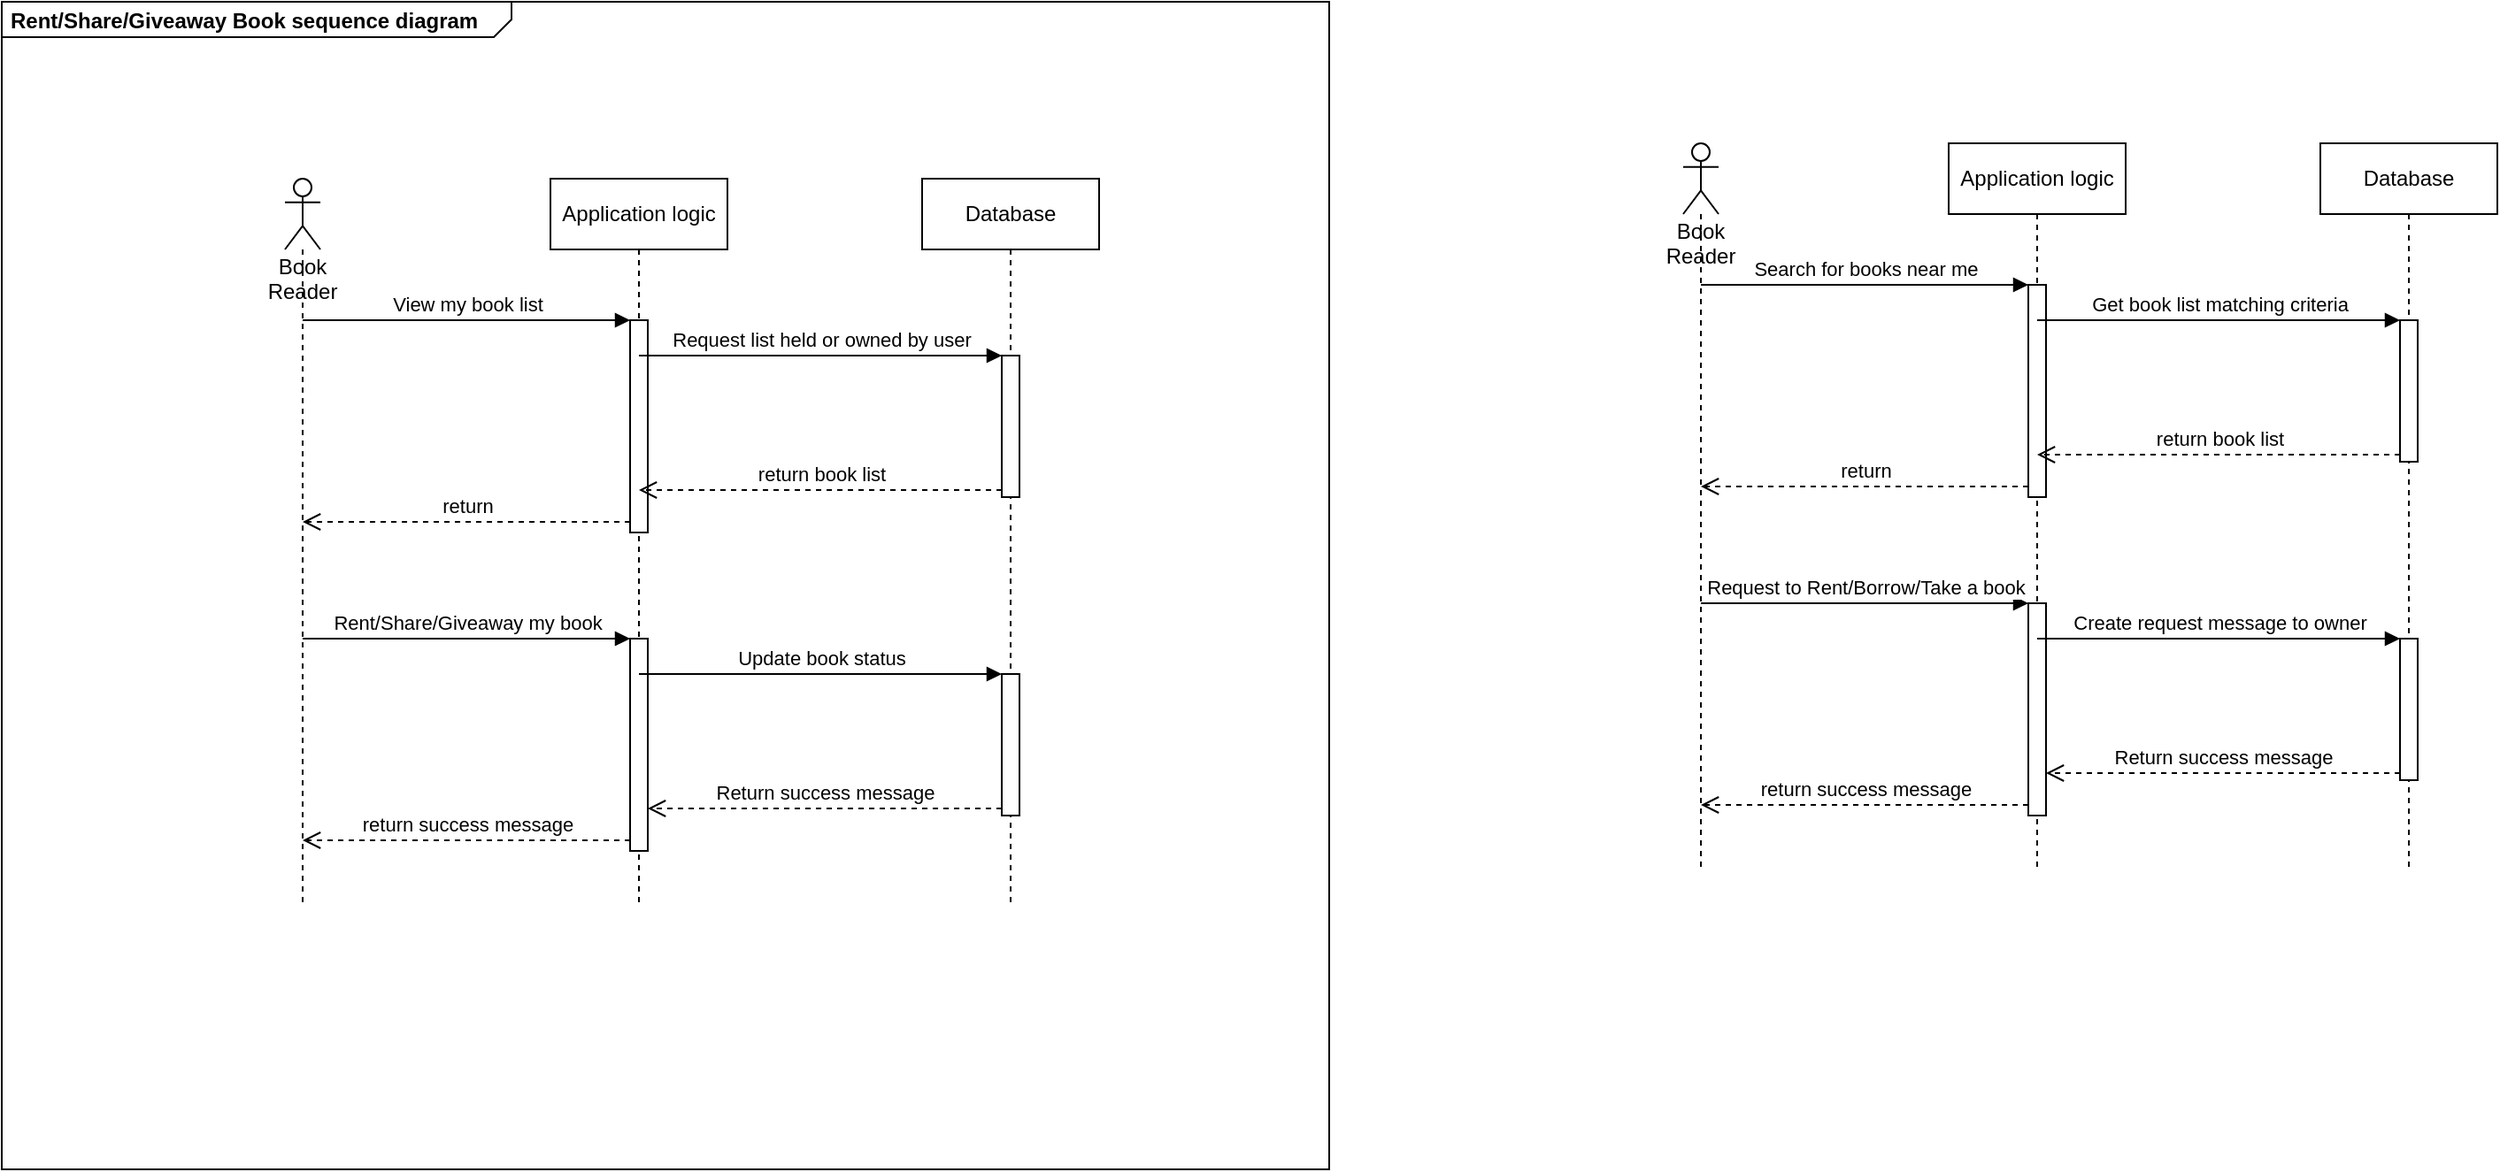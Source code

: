 <mxfile version="16.5.6" type="device"><diagram id="kgpKYQtTHZ0yAKxKKP6v" name="Page-1"><mxGraphModel dx="539" dy="534" grid="1" gridSize="10" guides="1" tooltips="1" connect="1" arrows="1" fold="1" page="1" pageScale="1" pageWidth="850" pageHeight="1100" math="0" shadow="0"><root><mxCell id="0"/><mxCell id="1" parent="0"/><mxCell id="5T2L3k0ihHwn8A4i9E5Q-39" value="&lt;p style=&quot;margin: 0px ; margin-top: 4px ; margin-left: 5px ; text-align: left&quot;&gt;&lt;b&gt;Rent/Share/Giveaway Book sequence diagram&lt;/b&gt;&lt;/p&gt;&lt;b&gt;&lt;br&gt;&lt;/b&gt;" style="html=1;shape=mxgraph.sysml.package;overflow=fill;labelX=288.86;align=left;spacingLeft=5;verticalAlign=top;spacingTop=-3;fillColor=none;" vertex="1" parent="1"><mxGeometry x="40" y="30" width="750" height="660" as="geometry"/></mxCell><mxCell id="5T2L3k0ihHwn8A4i9E5Q-40" value="Book Reader" style="shape=umlLifeline;participant=umlActor;perimeter=lifelinePerimeter;whiteSpace=wrap;html=1;container=1;collapsible=0;recursiveResize=0;verticalAlign=top;spacingTop=36;outlineConnect=0;" vertex="1" parent="1"><mxGeometry x="200" y="130" width="20" height="410" as="geometry"/></mxCell><mxCell id="5T2L3k0ihHwn8A4i9E5Q-41" value="Application logic" style="shape=umlLifeline;perimeter=lifelinePerimeter;whiteSpace=wrap;html=1;container=1;collapsible=0;recursiveResize=0;outlineConnect=0;" vertex="1" parent="1"><mxGeometry x="350" y="130" width="100" height="410" as="geometry"/></mxCell><mxCell id="5T2L3k0ihHwn8A4i9E5Q-42" value="" style="html=1;points=[];perimeter=orthogonalPerimeter;" vertex="1" parent="5T2L3k0ihHwn8A4i9E5Q-41"><mxGeometry x="45" y="80" width="10" height="120" as="geometry"/></mxCell><mxCell id="5T2L3k0ihHwn8A4i9E5Q-43" value="" style="html=1;points=[];perimeter=orthogonalPerimeter;" vertex="1" parent="5T2L3k0ihHwn8A4i9E5Q-41"><mxGeometry x="45" y="260" width="10" height="120" as="geometry"/></mxCell><mxCell id="5T2L3k0ihHwn8A4i9E5Q-44" value="Database" style="shape=umlLifeline;perimeter=lifelinePerimeter;whiteSpace=wrap;html=1;container=1;collapsible=0;recursiveResize=0;outlineConnect=0;" vertex="1" parent="1"><mxGeometry x="560" y="130" width="100" height="410" as="geometry"/></mxCell><mxCell id="5T2L3k0ihHwn8A4i9E5Q-45" value="" style="html=1;points=[];perimeter=orthogonalPerimeter;" vertex="1" parent="5T2L3k0ihHwn8A4i9E5Q-44"><mxGeometry x="45" y="100" width="10" height="80" as="geometry"/></mxCell><mxCell id="5T2L3k0ihHwn8A4i9E5Q-46" value="" style="html=1;points=[];perimeter=orthogonalPerimeter;" vertex="1" parent="5T2L3k0ihHwn8A4i9E5Q-44"><mxGeometry x="45" y="280" width="10" height="80" as="geometry"/></mxCell><mxCell id="5T2L3k0ihHwn8A4i9E5Q-47" value="View my book list" style="html=1;verticalAlign=bottom;endArrow=block;entryX=0;entryY=0;rounded=0;" edge="1" parent="1" source="5T2L3k0ihHwn8A4i9E5Q-40" target="5T2L3k0ihHwn8A4i9E5Q-42"><mxGeometry relative="1" as="geometry"><mxPoint x="325" y="210" as="sourcePoint"/></mxGeometry></mxCell><mxCell id="5T2L3k0ihHwn8A4i9E5Q-48" value="return" style="html=1;verticalAlign=bottom;endArrow=open;dashed=1;endSize=8;exitX=0;exitY=0.95;rounded=0;" edge="1" parent="1" source="5T2L3k0ihHwn8A4i9E5Q-42" target="5T2L3k0ihHwn8A4i9E5Q-40"><mxGeometry relative="1" as="geometry"><mxPoint x="325" y="286" as="targetPoint"/></mxGeometry></mxCell><mxCell id="5T2L3k0ihHwn8A4i9E5Q-49" value="Request list held or owned by user" style="html=1;verticalAlign=bottom;endArrow=block;entryX=0;entryY=0;rounded=0;" edge="1" parent="1" target="5T2L3k0ihHwn8A4i9E5Q-45"><mxGeometry relative="1" as="geometry"><mxPoint x="400" y="230" as="sourcePoint"/></mxGeometry></mxCell><mxCell id="5T2L3k0ihHwn8A4i9E5Q-50" value="return book list" style="html=1;verticalAlign=bottom;endArrow=open;dashed=1;endSize=8;exitX=0;exitY=0.95;rounded=0;" edge="1" parent="1" source="5T2L3k0ihHwn8A4i9E5Q-45"><mxGeometry relative="1" as="geometry"><mxPoint x="400" y="306" as="targetPoint"/></mxGeometry></mxCell><mxCell id="5T2L3k0ihHwn8A4i9E5Q-51" value="Rent/Share/Giveaway my book" style="html=1;verticalAlign=bottom;endArrow=block;entryX=0;entryY=0;rounded=0;" edge="1" parent="1" source="5T2L3k0ihHwn8A4i9E5Q-40" target="5T2L3k0ihHwn8A4i9E5Q-43"><mxGeometry relative="1" as="geometry"><mxPoint x="325" y="390" as="sourcePoint"/></mxGeometry></mxCell><mxCell id="5T2L3k0ihHwn8A4i9E5Q-52" value="return success message" style="html=1;verticalAlign=bottom;endArrow=open;dashed=1;endSize=8;exitX=0;exitY=0.95;rounded=0;" edge="1" parent="1" source="5T2L3k0ihHwn8A4i9E5Q-43" target="5T2L3k0ihHwn8A4i9E5Q-40"><mxGeometry relative="1" as="geometry"><mxPoint x="325" y="466" as="targetPoint"/></mxGeometry></mxCell><mxCell id="5T2L3k0ihHwn8A4i9E5Q-53" value="Update book status" style="html=1;verticalAlign=bottom;endArrow=block;entryX=0;entryY=0;rounded=0;" edge="1" parent="1" source="5T2L3k0ihHwn8A4i9E5Q-41" target="5T2L3k0ihHwn8A4i9E5Q-46"><mxGeometry relative="1" as="geometry"><mxPoint x="535" y="410" as="sourcePoint"/></mxGeometry></mxCell><mxCell id="5T2L3k0ihHwn8A4i9E5Q-54" value="Return success message" style="html=1;verticalAlign=bottom;endArrow=open;dashed=1;endSize=8;exitX=0;exitY=0.95;rounded=0;" edge="1" parent="1" source="5T2L3k0ihHwn8A4i9E5Q-46" target="5T2L3k0ihHwn8A4i9E5Q-43"><mxGeometry relative="1" as="geometry"><mxPoint x="535" y="486" as="targetPoint"/></mxGeometry></mxCell><mxCell id="5T2L3k0ihHwn8A4i9E5Q-56" value="Book Reader" style="shape=umlLifeline;participant=umlActor;perimeter=lifelinePerimeter;whiteSpace=wrap;html=1;container=1;collapsible=0;recursiveResize=0;verticalAlign=top;spacingTop=36;outlineConnect=0;" vertex="1" parent="1"><mxGeometry x="990" y="110" width="20" height="410" as="geometry"/></mxCell><mxCell id="5T2L3k0ihHwn8A4i9E5Q-57" value="Application logic" style="shape=umlLifeline;perimeter=lifelinePerimeter;whiteSpace=wrap;html=1;container=1;collapsible=0;recursiveResize=0;outlineConnect=0;" vertex="1" parent="1"><mxGeometry x="1140" y="110" width="100" height="410" as="geometry"/></mxCell><mxCell id="5T2L3k0ihHwn8A4i9E5Q-58" value="" style="html=1;points=[];perimeter=orthogonalPerimeter;" vertex="1" parent="5T2L3k0ihHwn8A4i9E5Q-57"><mxGeometry x="45" y="80" width="10" height="120" as="geometry"/></mxCell><mxCell id="5T2L3k0ihHwn8A4i9E5Q-59" value="" style="html=1;points=[];perimeter=orthogonalPerimeter;" vertex="1" parent="5T2L3k0ihHwn8A4i9E5Q-57"><mxGeometry x="45" y="260" width="10" height="120" as="geometry"/></mxCell><mxCell id="5T2L3k0ihHwn8A4i9E5Q-60" value="Database" style="shape=umlLifeline;perimeter=lifelinePerimeter;whiteSpace=wrap;html=1;container=1;collapsible=0;recursiveResize=0;outlineConnect=0;" vertex="1" parent="1"><mxGeometry x="1350" y="110" width="100" height="410" as="geometry"/></mxCell><mxCell id="5T2L3k0ihHwn8A4i9E5Q-61" value="" style="html=1;points=[];perimeter=orthogonalPerimeter;" vertex="1" parent="5T2L3k0ihHwn8A4i9E5Q-60"><mxGeometry x="45" y="100" width="10" height="80" as="geometry"/></mxCell><mxCell id="5T2L3k0ihHwn8A4i9E5Q-62" value="" style="html=1;points=[];perimeter=orthogonalPerimeter;" vertex="1" parent="5T2L3k0ihHwn8A4i9E5Q-60"><mxGeometry x="45" y="280" width="10" height="80" as="geometry"/></mxCell><mxCell id="5T2L3k0ihHwn8A4i9E5Q-63" value="Search for books near me" style="html=1;verticalAlign=bottom;endArrow=block;entryX=0;entryY=0;rounded=0;" edge="1" parent="1" source="5T2L3k0ihHwn8A4i9E5Q-56" target="5T2L3k0ihHwn8A4i9E5Q-58"><mxGeometry relative="1" as="geometry"><mxPoint x="1115" y="190" as="sourcePoint"/></mxGeometry></mxCell><mxCell id="5T2L3k0ihHwn8A4i9E5Q-64" value="return" style="html=1;verticalAlign=bottom;endArrow=open;dashed=1;endSize=8;exitX=0;exitY=0.95;rounded=0;" edge="1" parent="1" source="5T2L3k0ihHwn8A4i9E5Q-58" target="5T2L3k0ihHwn8A4i9E5Q-56"><mxGeometry relative="1" as="geometry"><mxPoint x="1115" y="266" as="targetPoint"/></mxGeometry></mxCell><mxCell id="5T2L3k0ihHwn8A4i9E5Q-65" value="Get book list matching criteria" style="html=1;verticalAlign=bottom;endArrow=block;entryX=0;entryY=0;rounded=0;" edge="1" parent="1" target="5T2L3k0ihHwn8A4i9E5Q-61"><mxGeometry relative="1" as="geometry"><mxPoint x="1190" y="210" as="sourcePoint"/></mxGeometry></mxCell><mxCell id="5T2L3k0ihHwn8A4i9E5Q-66" value="return book list" style="html=1;verticalAlign=bottom;endArrow=open;dashed=1;endSize=8;exitX=0;exitY=0.95;rounded=0;" edge="1" parent="1" source="5T2L3k0ihHwn8A4i9E5Q-61"><mxGeometry relative="1" as="geometry"><mxPoint x="1190" y="286" as="targetPoint"/></mxGeometry></mxCell><mxCell id="5T2L3k0ihHwn8A4i9E5Q-67" value="Request to Rent/Borrow/Take a book" style="html=1;verticalAlign=bottom;endArrow=block;entryX=0;entryY=0;rounded=0;" edge="1" parent="1" source="5T2L3k0ihHwn8A4i9E5Q-56" target="5T2L3k0ihHwn8A4i9E5Q-59"><mxGeometry relative="1" as="geometry"><mxPoint x="1115" y="370" as="sourcePoint"/></mxGeometry></mxCell><mxCell id="5T2L3k0ihHwn8A4i9E5Q-68" value="return success message" style="html=1;verticalAlign=bottom;endArrow=open;dashed=1;endSize=8;exitX=0;exitY=0.95;rounded=0;" edge="1" parent="1" source="5T2L3k0ihHwn8A4i9E5Q-59" target="5T2L3k0ihHwn8A4i9E5Q-56"><mxGeometry relative="1" as="geometry"><mxPoint x="1115" y="446" as="targetPoint"/></mxGeometry></mxCell><mxCell id="5T2L3k0ihHwn8A4i9E5Q-69" value="Create request message to owner" style="html=1;verticalAlign=bottom;endArrow=block;entryX=0;entryY=0;rounded=0;" edge="1" parent="1" source="5T2L3k0ihHwn8A4i9E5Q-57" target="5T2L3k0ihHwn8A4i9E5Q-62"><mxGeometry relative="1" as="geometry"><mxPoint x="1325" y="390" as="sourcePoint"/></mxGeometry></mxCell><mxCell id="5T2L3k0ihHwn8A4i9E5Q-70" value="Return success message" style="html=1;verticalAlign=bottom;endArrow=open;dashed=1;endSize=8;exitX=0;exitY=0.95;rounded=0;" edge="1" parent="1" source="5T2L3k0ihHwn8A4i9E5Q-62" target="5T2L3k0ihHwn8A4i9E5Q-59"><mxGeometry relative="1" as="geometry"><mxPoint x="1325" y="466" as="targetPoint"/></mxGeometry></mxCell></root></mxGraphModel></diagram></mxfile>